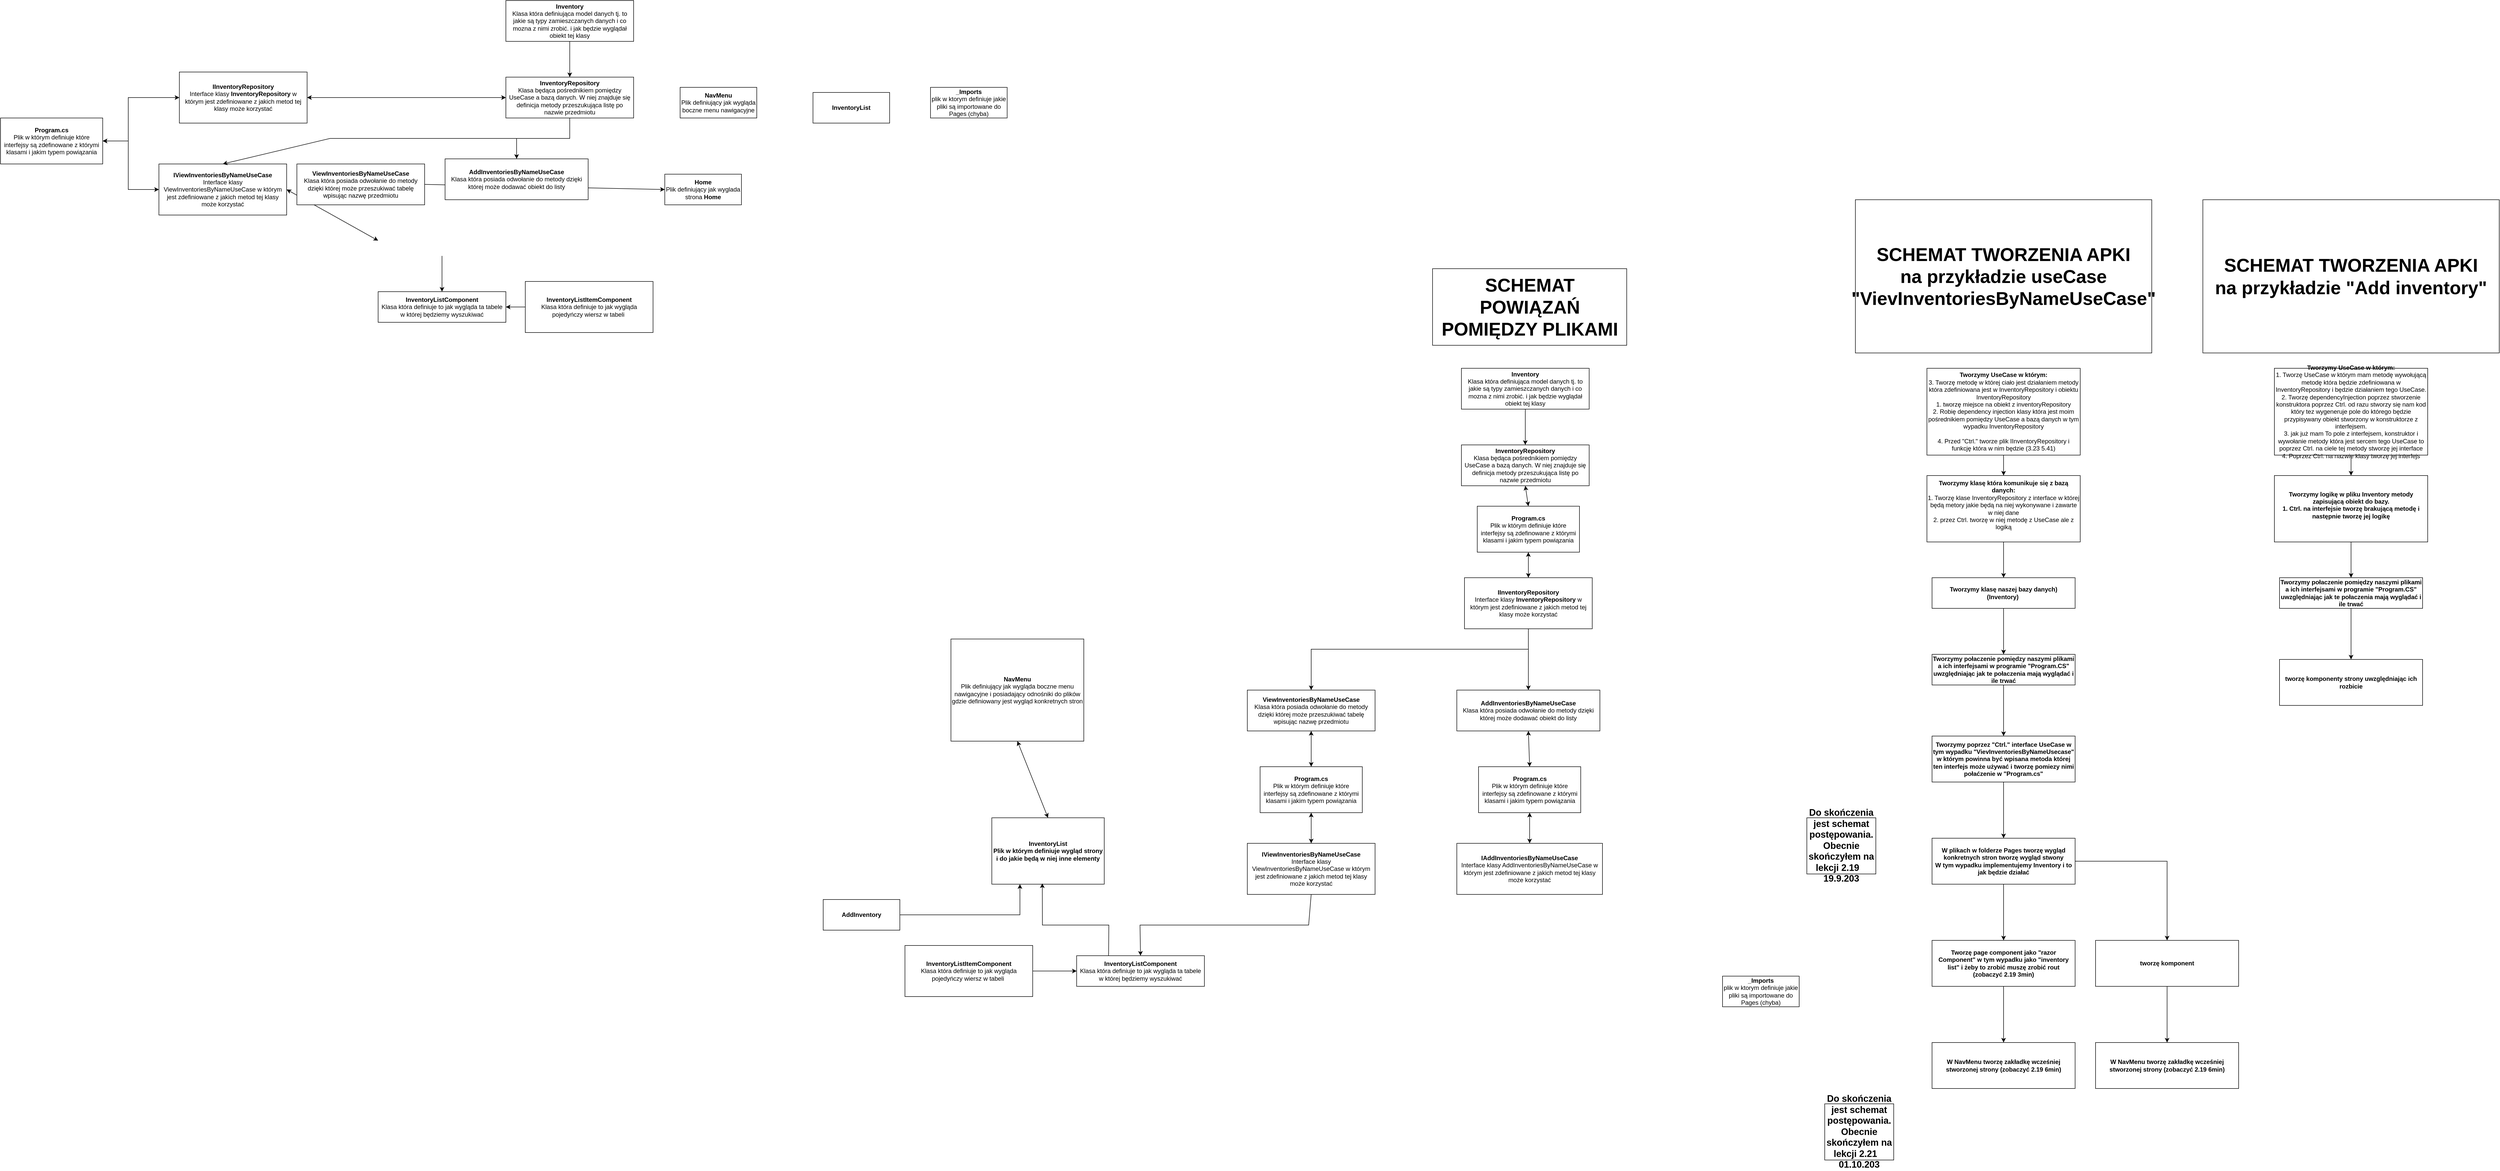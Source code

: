 <mxfile version="28.2.5">
  <diagram name="Strona-1" id="gSSp3xcqlCWjID_9G8FG">
    <mxGraphModel dx="2215" dy="1845" grid="1" gridSize="10" guides="1" tooltips="1" connect="1" arrows="1" fold="1" page="1" pageScale="1" pageWidth="827" pageHeight="1169" math="0" shadow="0">
      <root>
        <mxCell id="0" />
        <mxCell id="1" parent="0" />
        <mxCell id="nXhNhY6oTKTXZ59-4rt_-2" value="&lt;b&gt;IViewInventoriesByNameUseCase&lt;/b&gt;&lt;br&gt;Interface klasy ViewInventoriesByNameUseCase w którym jest zdefiniowane z jakich metod tej klasy może korzystać" style="rounded=0;whiteSpace=wrap;html=1;" parent="1" vertex="1">
          <mxGeometry x="-390" y="290" width="250" height="100" as="geometry" />
        </mxCell>
        <mxCell id="nXhNhY6oTKTXZ59-4rt_-3" value="" style="endArrow=classic;startArrow=classic;html=1;rounded=0;exitX=1;exitY=0.5;exitDx=0;exitDy=0;entryX=0;entryY=0.5;entryDx=0;entryDy=0;" parent="1" source="nXhNhY6oTKTXZ59-4rt_-2" edge="1">
          <mxGeometry width="50" height="50" relative="1" as="geometry">
            <mxPoint x="140" y="470" as="sourcePoint" />
            <mxPoint x="39" y="440" as="targetPoint" />
          </mxGeometry>
        </mxCell>
        <mxCell id="nXhNhY6oTKTXZ59-4rt_-4" value="&lt;b&gt;InventoryRepository&lt;/b&gt;&lt;br&gt;Klasa będąca pośrednikiem pomiędzy UseCase a bazą danych. W niej znajduje się definicja metody przeszukująca listę po nazwie przedmiotu" style="rounded=0;whiteSpace=wrap;html=1;" parent="1" vertex="1">
          <mxGeometry x="289" y="120" width="250" height="80" as="geometry" />
        </mxCell>
        <mxCell id="nXhNhY6oTKTXZ59-4rt_-5" value="" style="endArrow=classic;html=1;rounded=0;entryX=0.5;entryY=0;entryDx=0;entryDy=0;exitX=0.5;exitY=1;exitDx=0;exitDy=0;" parent="1" source="nXhNhY6oTKTXZ59-4rt_-4" target="nXhNhY6oTKTXZ59-4rt_-2" edge="1">
          <mxGeometry width="50" height="50" relative="1" as="geometry">
            <mxPoint x="390" y="320" as="sourcePoint" />
            <mxPoint x="414" y="260" as="targetPoint" />
            <Array as="points">
              <mxPoint x="414" y="240" />
              <mxPoint x="-55" y="240" />
            </Array>
          </mxGeometry>
        </mxCell>
        <mxCell id="nXhNhY6oTKTXZ59-4rt_-6" value="&lt;b&gt;Inventory&lt;/b&gt;&lt;br&gt;Klasa która definiująca model danych tj. to jakie są typy zamieszczanych danych i co mozna z nimi zrobić. i jak będzie wyglądał obiekt tej klasy" style="rounded=0;whiteSpace=wrap;html=1;" parent="1" vertex="1">
          <mxGeometry x="289" y="-30" width="250" height="80" as="geometry" />
        </mxCell>
        <mxCell id="nXhNhY6oTKTXZ59-4rt_-7" value="" style="endArrow=classic;html=1;rounded=0;entryX=0.5;entryY=0;entryDx=0;entryDy=0;exitX=0.5;exitY=1;exitDx=0;exitDy=0;" parent="1" source="nXhNhY6oTKTXZ59-4rt_-6" target="nXhNhY6oTKTXZ59-4rt_-4" edge="1">
          <mxGeometry width="50" height="50" relative="1" as="geometry">
            <mxPoint x="111" y="250" as="sourcePoint" />
            <mxPoint x="135" y="190" as="targetPoint" />
          </mxGeometry>
        </mxCell>
        <mxCell id="nXhNhY6oTKTXZ59-4rt_-10" value="&lt;b&gt;IInventoryRepository&lt;/b&gt;&lt;br&gt;Interface klasy&amp;nbsp;&lt;b&gt;InventoryRepository&lt;/b&gt;&amp;nbsp;w którym jest zdefiniowane z jakich metod tej klasy może korzystać" style="rounded=0;whiteSpace=wrap;html=1;" parent="1" vertex="1">
          <mxGeometry x="-350" y="110" width="250" height="100" as="geometry" />
        </mxCell>
        <mxCell id="nXhNhY6oTKTXZ59-4rt_-11" value="" style="endArrow=classic;startArrow=classic;html=1;rounded=0;exitX=1;exitY=0.5;exitDx=0;exitDy=0;entryX=0;entryY=0.5;entryDx=0;entryDy=0;" parent="1" source="nXhNhY6oTKTXZ59-4rt_-10" target="nXhNhY6oTKTXZ59-4rt_-4" edge="1">
          <mxGeometry width="50" height="50" relative="1" as="geometry">
            <mxPoint x="390" y="170" as="sourcePoint" />
            <mxPoint x="289" y="140" as="targetPoint" />
          </mxGeometry>
        </mxCell>
        <mxCell id="nXhNhY6oTKTXZ59-4rt_-15" value="" style="endArrow=classic;html=1;rounded=0;exitX=0.5;exitY=1;exitDx=0;exitDy=0;entryX=0.5;entryY=0;entryDx=0;entryDy=0;" parent="1" edge="1">
          <mxGeometry width="50" height="50" relative="1" as="geometry">
            <mxPoint x="164" y="470" as="sourcePoint" />
            <mxPoint x="164" y="540" as="targetPoint" />
          </mxGeometry>
        </mxCell>
        <mxCell id="nXhNhY6oTKTXZ59-4rt_-18" value="" style="endArrow=classic;html=1;rounded=0;exitX=0;exitY=0.5;exitDx=0;exitDy=0;entryX=1;entryY=0.5;entryDx=0;entryDy=0;" parent="1" edge="1">
          <mxGeometry width="50" height="50" relative="1" as="geometry">
            <mxPoint x="327" y="570" as="sourcePoint" />
            <mxPoint x="289" y="570" as="targetPoint" />
          </mxGeometry>
        </mxCell>
        <mxCell id="nXhNhY6oTKTXZ59-4rt_-19" value="&lt;b&gt;NavMenu&lt;/b&gt;&lt;div&gt;Plik definiujący jak wygląda boczne menu nawigacyjne&lt;/div&gt;" style="rounded=0;whiteSpace=wrap;html=1;" parent="1" vertex="1">
          <mxGeometry x="630" y="140" width="150" height="60" as="geometry" />
        </mxCell>
        <mxCell id="nXhNhY6oTKTXZ59-4rt_-20" value="&lt;b&gt;Home&lt;/b&gt;&lt;br&gt;Plik definiujący jak wyglada strona &lt;b&gt;Home&lt;/b&gt;" style="rounded=0;whiteSpace=wrap;html=1;" parent="1" vertex="1">
          <mxGeometry x="600" y="310" width="150" height="60" as="geometry" />
        </mxCell>
        <mxCell id="nXhNhY6oTKTXZ59-4rt_-21" value="" style="endArrow=classic;html=1;rounded=0;exitX=1;exitY=0.5;exitDx=0;exitDy=0;entryX=0;entryY=0.5;entryDx=0;entryDy=0;" parent="1" source="nXhNhY6oTKTXZ59-4rt_-41" target="nXhNhY6oTKTXZ59-4rt_-20" edge="1">
          <mxGeometry width="50" height="50" relative="1" as="geometry">
            <mxPoint x="539" y="290" as="sourcePoint" />
            <mxPoint x="620" y="190" as="targetPoint" />
          </mxGeometry>
        </mxCell>
        <mxCell id="nXhNhY6oTKTXZ59-4rt_-22" value="&lt;b&gt;InventoryList&lt;/b&gt;" style="rounded=0;whiteSpace=wrap;html=1;" parent="1" vertex="1">
          <mxGeometry x="890" y="150" width="150" height="60" as="geometry" />
        </mxCell>
        <mxCell id="nXhNhY6oTKTXZ59-4rt_-23" value="&lt;b&gt;_Imports&lt;/b&gt;&lt;br&gt;plik w ktorym definiuje jakie pliki są importowane do Pages (chyba)" style="rounded=0;whiteSpace=wrap;html=1;" parent="1" vertex="1">
          <mxGeometry x="1120" y="140" width="150" height="60" as="geometry" />
        </mxCell>
        <mxCell id="nXhNhY6oTKTXZ59-4rt_-24" value="&lt;b&gt;Program.cs&lt;/b&gt;&lt;div&gt;Plik w którym definiuje które interfejsy są zdefinowane z którymi klasami i jakim typem powiązania&lt;/div&gt;" style="rounded=0;whiteSpace=wrap;html=1;" parent="1" vertex="1">
          <mxGeometry x="-700" y="200" width="200" height="90" as="geometry" />
        </mxCell>
        <mxCell id="nXhNhY6oTKTXZ59-4rt_-28" value="" style="endArrow=classic;startArrow=classic;html=1;rounded=0;entryX=0;entryY=0.5;entryDx=0;entryDy=0;exitX=1;exitY=0.5;exitDx=0;exitDy=0;" parent="1" source="nXhNhY6oTKTXZ59-4rt_-24" target="nXhNhY6oTKTXZ59-4rt_-2" edge="1">
          <mxGeometry width="50" height="50" relative="1" as="geometry">
            <mxPoint x="-500" y="250" as="sourcePoint" />
            <mxPoint x="60" y="310" as="targetPoint" />
            <Array as="points">
              <mxPoint x="-450" y="245" />
              <mxPoint x="-450" y="340" />
            </Array>
          </mxGeometry>
        </mxCell>
        <mxCell id="nXhNhY6oTKTXZ59-4rt_-29" value="" style="endArrow=classic;startArrow=classic;html=1;rounded=0;exitX=1;exitY=0.5;exitDx=0;exitDy=0;entryX=0;entryY=0.5;entryDx=0;entryDy=0;" parent="1" source="nXhNhY6oTKTXZ59-4rt_-24" target="nXhNhY6oTKTXZ59-4rt_-10" edge="1">
          <mxGeometry width="50" height="50" relative="1" as="geometry">
            <mxPoint x="50" y="360" as="sourcePoint" />
            <mxPoint x="100" y="310" as="targetPoint" />
            <Array as="points">
              <mxPoint x="-450" y="245" />
              <mxPoint x="-450" y="160" />
            </Array>
          </mxGeometry>
        </mxCell>
        <mxCell id="nXhNhY6oTKTXZ59-4rt_-31" value="&lt;b&gt;AddInventoriesByNameUseCase&lt;/b&gt;&lt;br&gt;Klasa która posiada odwołanie do metody dzięki której może dodawać obiekt do listy" style="rounded=0;whiteSpace=wrap;html=1;" parent="1" vertex="1">
          <mxGeometry x="170" y="280" width="280" height="80" as="geometry" />
        </mxCell>
        <mxCell id="nXhNhY6oTKTXZ59-4rt_-32" value="" style="endArrow=classic;html=1;rounded=0;exitX=0.5;exitY=1;exitDx=0;exitDy=0;entryX=0.5;entryY=0;entryDx=0;entryDy=0;" parent="1" source="nXhNhY6oTKTXZ59-4rt_-4" target="nXhNhY6oTKTXZ59-4rt_-31" edge="1">
          <mxGeometry width="50" height="50" relative="1" as="geometry">
            <mxPoint x="330" y="220" as="sourcePoint" />
            <mxPoint x="380" y="170" as="targetPoint" />
            <Array as="points">
              <mxPoint x="414" y="240" />
              <mxPoint x="310" y="240" />
            </Array>
          </mxGeometry>
        </mxCell>
        <mxCell id="nXhNhY6oTKTXZ59-4rt_-39" value="&lt;b&gt;InventoryListItemComponent&lt;/b&gt;&lt;br&gt;Klasa która definiuje to jak wygląda pojedyńczy wiersz w tabeli&amp;nbsp;" style="rounded=0;whiteSpace=wrap;html=1;" parent="1" vertex="1">
          <mxGeometry x="327" y="520" width="250" height="100" as="geometry" />
        </mxCell>
        <mxCell id="nXhNhY6oTKTXZ59-4rt_-40" value="&lt;b&gt;InventoryListComponent&lt;/b&gt;&lt;br&gt;Klasa która definiuje to jak wygląda ta tabele w której będziemy wyszukiwać" style="rounded=0;whiteSpace=wrap;html=1;" parent="1" vertex="1">
          <mxGeometry x="39" y="540" width="250" height="60" as="geometry" />
        </mxCell>
        <mxCell id="nXhNhY6oTKTXZ59-4rt_-41" value="&lt;b&gt;ViewInventoriesByNameUseCase&lt;/b&gt;&lt;br&gt;Klasa która posiada odwołanie do metody dzięki której może przeszukiwać tabelę wpisując nazwę przedmiotu" style="rounded=0;whiteSpace=wrap;html=1;" parent="1" vertex="1">
          <mxGeometry x="-120" y="290" width="250" height="80" as="geometry" />
        </mxCell>
        <mxCell id="KRu3oul-iDjXxvltj7dO-1" value="&lt;b&gt;IViewInventoriesByNameUseCase&lt;/b&gt;&lt;br&gt;Interface klasy ViewInventoriesByNameUseCase w którym jest zdefiniowane z jakich metod tej klasy może korzystać" style="rounded=0;whiteSpace=wrap;html=1;" parent="1" vertex="1">
          <mxGeometry x="1740" y="1620" width="250" height="100" as="geometry" />
        </mxCell>
        <mxCell id="KRu3oul-iDjXxvltj7dO-3" value="&lt;b&gt;InventoryRepository&lt;/b&gt;&lt;br&gt;Klasa będąca pośrednikiem pomiędzy UseCase a bazą danych. W niej znajduje się definicja metody przeszukująca listę po nazwie przedmiotu" style="rounded=0;whiteSpace=wrap;html=1;" parent="1" vertex="1">
          <mxGeometry x="2159" y="840" width="250" height="80" as="geometry" />
        </mxCell>
        <mxCell id="KRu3oul-iDjXxvltj7dO-5" value="&lt;b&gt;Inventory&lt;/b&gt;&lt;br&gt;Klasa która definiująca model danych tj. to jakie są typy zamieszczanych danych i co mozna z nimi zrobić. i jak będzie wyglądał obiekt tej klasy" style="rounded=0;whiteSpace=wrap;html=1;" parent="1" vertex="1">
          <mxGeometry x="2159" y="690" width="250" height="80" as="geometry" />
        </mxCell>
        <mxCell id="KRu3oul-iDjXxvltj7dO-6" value="" style="endArrow=classic;html=1;rounded=0;entryX=0.5;entryY=0;entryDx=0;entryDy=0;exitX=0.5;exitY=1;exitDx=0;exitDy=0;" parent="1" source="KRu3oul-iDjXxvltj7dO-5" target="KRu3oul-iDjXxvltj7dO-3" edge="1">
          <mxGeometry width="50" height="50" relative="1" as="geometry">
            <mxPoint x="1981" y="970" as="sourcePoint" />
            <mxPoint x="2005" y="910" as="targetPoint" />
          </mxGeometry>
        </mxCell>
        <mxCell id="KRu3oul-iDjXxvltj7dO-7" value="&lt;b&gt;IInventoryRepository&lt;/b&gt;&lt;br&gt;Interface klasy&amp;nbsp;&lt;b&gt;InventoryRepository&lt;/b&gt;&amp;nbsp;w którym jest zdefiniowane z jakich metod tej klasy może korzystać" style="rounded=0;whiteSpace=wrap;html=1;" parent="1" vertex="1">
          <mxGeometry x="2165" y="1100" width="250" height="100" as="geometry" />
        </mxCell>
        <mxCell id="KRu3oul-iDjXxvltj7dO-9" value="" style="endArrow=classic;html=1;rounded=0;entryX=0.5;entryY=0;entryDx=0;entryDy=0;exitX=0.5;exitY=1;exitDx=0;exitDy=0;" parent="1" source="KRu3oul-iDjXxvltj7dO-1" target="KRu3oul-iDjXxvltj7dO-22" edge="1">
          <mxGeometry width="50" height="50" relative="1" as="geometry">
            <mxPoint x="1531" y="1770" as="sourcePoint" />
            <mxPoint x="1141" y="1850" as="targetPoint" />
            <Array as="points">
              <mxPoint x="1860" y="1780" />
              <mxPoint x="1530" y="1780" />
            </Array>
          </mxGeometry>
        </mxCell>
        <mxCell id="KRu3oul-iDjXxvltj7dO-10" value="" style="endArrow=classic;html=1;rounded=0;exitX=1;exitY=0.5;exitDx=0;exitDy=0;entryX=0;entryY=0.5;entryDx=0;entryDy=0;" parent="1" source="KRu3oul-iDjXxvltj7dO-21" target="KRu3oul-iDjXxvltj7dO-22" edge="1">
          <mxGeometry width="50" height="50" relative="1" as="geometry">
            <mxPoint x="1024" y="2020" as="sourcePoint" />
            <mxPoint x="986" y="2020" as="targetPoint" />
          </mxGeometry>
        </mxCell>
        <mxCell id="KRu3oul-iDjXxvltj7dO-11" value="&lt;b&gt;NavMenu&lt;/b&gt;&lt;div&gt;Plik definiujący jak wygląda boczne menu nawigacyjne i posiadający odnośniki do plików gdzie definiowany jest wygląd konkretnych stron&lt;/div&gt;" style="rounded=0;whiteSpace=wrap;html=1;" parent="1" vertex="1">
          <mxGeometry x="1160" y="1220" width="260" height="200" as="geometry" />
        </mxCell>
        <mxCell id="KRu3oul-iDjXxvltj7dO-14" value="&lt;b&gt;InventoryList&lt;/b&gt;&lt;div&gt;&lt;b&gt;Plik w którym definiuje wygląd strony i do jakie będą w niej inne elementy&lt;/b&gt;&lt;/div&gt;" style="rounded=0;whiteSpace=wrap;html=1;" parent="1" vertex="1">
          <mxGeometry x="1240" y="1570" width="220" height="130" as="geometry" />
        </mxCell>
        <mxCell id="KRu3oul-iDjXxvltj7dO-15" value="&lt;b&gt;_Imports&lt;/b&gt;&lt;br&gt;plik w ktorym definiuje jakie pliki są importowane do Pages (chyba)" style="rounded=0;whiteSpace=wrap;html=1;" parent="1" vertex="1">
          <mxGeometry x="2670" y="1880" width="150" height="60" as="geometry" />
        </mxCell>
        <mxCell id="KRu3oul-iDjXxvltj7dO-16" value="&lt;b&gt;Program.cs&lt;/b&gt;&lt;div&gt;Plik w którym definiuje które interfejsy są zdefinowane z którymi klasami i jakim typem powiązania&lt;/div&gt;" style="rounded=0;whiteSpace=wrap;html=1;" parent="1" vertex="1">
          <mxGeometry x="2190" y="960" width="200" height="90" as="geometry" />
        </mxCell>
        <mxCell id="KRu3oul-iDjXxvltj7dO-19" value="&lt;b&gt;AddInventoriesByNameUseCase&lt;/b&gt;&lt;br&gt;Klasa która posiada odwołanie do metody dzięki której może dodawać obiekt do listy" style="rounded=0;whiteSpace=wrap;html=1;" parent="1" vertex="1">
          <mxGeometry x="2150" y="1320" width="280" height="80" as="geometry" />
        </mxCell>
        <mxCell id="KRu3oul-iDjXxvltj7dO-21" value="&lt;b&gt;InventoryListItemComponent&lt;/b&gt;&lt;br&gt;Klasa która definiuje to jak wygląda pojedyńczy wiersz w tabeli&amp;nbsp;" style="rounded=0;whiteSpace=wrap;html=1;" parent="1" vertex="1">
          <mxGeometry x="1070" y="1820" width="250" height="100" as="geometry" />
        </mxCell>
        <mxCell id="KRu3oul-iDjXxvltj7dO-22" value="&lt;b&gt;InventoryListComponent&lt;/b&gt;&lt;br&gt;Klasa która definiuje to jak wygląda ta tabele w której będziemy wyszukiwać" style="rounded=0;whiteSpace=wrap;html=1;" parent="1" vertex="1">
          <mxGeometry x="1406" y="1840" width="250" height="60" as="geometry" />
        </mxCell>
        <mxCell id="KRu3oul-iDjXxvltj7dO-23" value="&lt;b&gt;ViewInventoriesByNameUseCase&lt;/b&gt;&lt;br&gt;Klasa która posiada odwołanie do metody dzięki której może przeszukiwać tabelę wpisując nazwę przedmiotu" style="rounded=0;whiteSpace=wrap;html=1;" parent="1" vertex="1">
          <mxGeometry x="1740" y="1320" width="250" height="80" as="geometry" />
        </mxCell>
        <mxCell id="KRu3oul-iDjXxvltj7dO-24" value="&lt;b&gt;Program.cs&lt;/b&gt;&lt;div&gt;Plik w którym definiuje które interfejsy są zdefinowane z którymi klasami i jakim typem powiązania&lt;/div&gt;" style="rounded=0;whiteSpace=wrap;html=1;" parent="1" vertex="1">
          <mxGeometry x="1765" y="1470" width="200" height="90" as="geometry" />
        </mxCell>
        <mxCell id="KRu3oul-iDjXxvltj7dO-25" value="&lt;b&gt;Program.cs&lt;/b&gt;&lt;div&gt;Plik w którym definiuje które interfejsy są zdefinowane z którymi klasami i jakim typem powiązania&lt;/div&gt;" style="rounded=0;whiteSpace=wrap;html=1;" parent="1" vertex="1">
          <mxGeometry x="2192.5" y="1470" width="200" height="90" as="geometry" />
        </mxCell>
        <mxCell id="KRu3oul-iDjXxvltj7dO-26" value="&lt;b&gt;IAddInventoriesByNameUseCase&lt;/b&gt;&lt;br&gt;Interface klasy AddInventoriesByNameUseCase w którym jest zdefiniowane z jakich metod tej klasy może korzystać" style="rounded=0;whiteSpace=wrap;html=1;" parent="1" vertex="1">
          <mxGeometry x="2150" y="1620" width="285" height="100" as="geometry" />
        </mxCell>
        <mxCell id="KRu3oul-iDjXxvltj7dO-27" value="" style="endArrow=classic;startArrow=classic;html=1;rounded=0;entryX=0.5;entryY=1;entryDx=0;entryDy=0;exitX=0.5;exitY=0;exitDx=0;exitDy=0;" parent="1" source="KRu3oul-iDjXxvltj7dO-16" target="KRu3oul-iDjXxvltj7dO-3" edge="1">
          <mxGeometry width="50" height="50" relative="1" as="geometry">
            <mxPoint x="2180" y="1040" as="sourcePoint" />
            <mxPoint x="2230" y="990" as="targetPoint" />
          </mxGeometry>
        </mxCell>
        <mxCell id="KRu3oul-iDjXxvltj7dO-28" value="" style="endArrow=classic;startArrow=classic;html=1;rounded=0;entryX=0.5;entryY=1;entryDx=0;entryDy=0;exitX=0.5;exitY=0;exitDx=0;exitDy=0;" parent="1" source="KRu3oul-iDjXxvltj7dO-7" target="KRu3oul-iDjXxvltj7dO-16" edge="1">
          <mxGeometry width="50" height="50" relative="1" as="geometry">
            <mxPoint x="2266" y="1010" as="sourcePoint" />
            <mxPoint x="2260" y="970" as="targetPoint" />
          </mxGeometry>
        </mxCell>
        <mxCell id="KRu3oul-iDjXxvltj7dO-33" value="" style="endArrow=classic;html=1;rounded=0;exitX=0.5;exitY=1;exitDx=0;exitDy=0;entryX=0.5;entryY=0;entryDx=0;entryDy=0;" parent="1" source="KRu3oul-iDjXxvltj7dO-7" target="KRu3oul-iDjXxvltj7dO-19" edge="1">
          <mxGeometry width="50" height="50" relative="1" as="geometry">
            <mxPoint x="2200" y="1440" as="sourcePoint" />
            <mxPoint x="2250" y="1390" as="targetPoint" />
          </mxGeometry>
        </mxCell>
        <mxCell id="KRu3oul-iDjXxvltj7dO-34" value="" style="endArrow=classic;html=1;rounded=0;exitX=0.5;exitY=1;exitDx=0;exitDy=0;entryX=0.5;entryY=0;entryDx=0;entryDy=0;" parent="1" source="KRu3oul-iDjXxvltj7dO-7" target="KRu3oul-iDjXxvltj7dO-23" edge="1">
          <mxGeometry width="50" height="50" relative="1" as="geometry">
            <mxPoint x="2068" y="1169" as="sourcePoint" />
            <mxPoint x="2068" y="1289" as="targetPoint" />
            <Array as="points">
              <mxPoint x="2290" y="1240" />
              <mxPoint x="1865" y="1240" />
            </Array>
          </mxGeometry>
        </mxCell>
        <mxCell id="KRu3oul-iDjXxvltj7dO-35" value="" style="endArrow=classic;startArrow=classic;html=1;rounded=0;exitX=0.5;exitY=1;exitDx=0;exitDy=0;entryX=0.5;entryY=0;entryDx=0;entryDy=0;" parent="1" source="KRu3oul-iDjXxvltj7dO-23" target="KRu3oul-iDjXxvltj7dO-24" edge="1">
          <mxGeometry width="50" height="50" relative="1" as="geometry">
            <mxPoint x="2200" y="1440" as="sourcePoint" />
            <mxPoint x="2250" y="1390" as="targetPoint" />
          </mxGeometry>
        </mxCell>
        <mxCell id="KRu3oul-iDjXxvltj7dO-36" value="" style="endArrow=classic;startArrow=classic;html=1;rounded=0;exitX=0.5;exitY=1;exitDx=0;exitDy=0;entryX=0.5;entryY=0;entryDx=0;entryDy=0;" parent="1" source="KRu3oul-iDjXxvltj7dO-24" target="KRu3oul-iDjXxvltj7dO-1" edge="1">
          <mxGeometry width="50" height="50" relative="1" as="geometry">
            <mxPoint x="2070" y="1440" as="sourcePoint" />
            <mxPoint x="2070" y="1510" as="targetPoint" />
          </mxGeometry>
        </mxCell>
        <mxCell id="KRu3oul-iDjXxvltj7dO-37" value="" style="endArrow=classic;startArrow=classic;html=1;rounded=0;exitX=0.5;exitY=1;exitDx=0;exitDy=0;entryX=0.5;entryY=0;entryDx=0;entryDy=0;" parent="1" source="KRu3oul-iDjXxvltj7dO-19" target="KRu3oul-iDjXxvltj7dO-25" edge="1">
          <mxGeometry width="50" height="50" relative="1" as="geometry">
            <mxPoint x="2010" y="1480" as="sourcePoint" />
            <mxPoint x="2010" y="1540" as="targetPoint" />
          </mxGeometry>
        </mxCell>
        <mxCell id="KRu3oul-iDjXxvltj7dO-38" value="" style="endArrow=classic;startArrow=classic;html=1;rounded=0;exitX=0.5;exitY=0;exitDx=0;exitDy=0;entryX=0.5;entryY=1;entryDx=0;entryDy=0;" parent="1" source="KRu3oul-iDjXxvltj7dO-26" target="KRu3oul-iDjXxvltj7dO-25" edge="1">
          <mxGeometry width="50" height="50" relative="1" as="geometry">
            <mxPoint x="2280" y="1490" as="sourcePoint" />
            <mxPoint x="2283" y="1560" as="targetPoint" />
          </mxGeometry>
        </mxCell>
        <mxCell id="KRu3oul-iDjXxvltj7dO-40" value="&lt;b&gt;&lt;font style=&quot;font-size: 36px;&quot;&gt;SCHEMAT POWIĄZAŃ POMIĘDZY PLIKAMI&lt;/font&gt;&lt;/b&gt;" style="rounded=0;whiteSpace=wrap;html=1;" parent="1" vertex="1">
          <mxGeometry x="2102.5" y="495" width="380" height="150" as="geometry" />
        </mxCell>
        <mxCell id="KRu3oul-iDjXxvltj7dO-41" value="&lt;b&gt;&lt;font style=&quot;font-size: 36px;&quot;&gt;SCHEMAT TWORZENIA APKI&lt;/font&gt;&lt;/b&gt;&lt;div&gt;&lt;b&gt;&lt;font style=&quot;font-size: 36px;&quot;&gt;na przykładzie useCase &quot;VievInventoriesByNameUseCase&quot;&lt;/font&gt;&lt;/b&gt;&lt;/div&gt;" style="rounded=0;whiteSpace=wrap;html=1;" parent="1" vertex="1">
          <mxGeometry x="2930" y="360" width="580" height="300" as="geometry" />
        </mxCell>
        <mxCell id="KRu3oul-iDjXxvltj7dO-42" value="&lt;b&gt;Tworzymy UseCase w którym:&lt;/b&gt;&lt;br&gt;3. Tworzę metodę w której ciało jest działaniem metody która zdefiniowana jest w InventoryRepository i obiektu InventoryRepository&lt;br&gt;&lt;div&gt;1. tworzę miejsce na obiekt z inventoryRepository&lt;div&gt;2. Robię dependency injection klasy która jest moim pośrednikiem pomiędzy UseCase a bazą danych w tym wypadku InventoryRepository&lt;/div&gt;&lt;div&gt;&lt;br&gt;&lt;/div&gt;&lt;div&gt;4. Przed &quot;Ctrl.&quot; tworze plik IInventoryRepository i funkcję która w nim będzie (3.23 5.41)&lt;/div&gt;&lt;/div&gt;" style="rounded=0;whiteSpace=wrap;html=1;" parent="1" vertex="1">
          <mxGeometry x="3070" y="690" width="300" height="170" as="geometry" />
        </mxCell>
        <mxCell id="KRu3oul-iDjXxvltj7dO-43" value="" style="endArrow=classic;html=1;rounded=0;exitX=0.5;exitY=1;exitDx=0;exitDy=0;entryX=0.5;entryY=0;entryDx=0;entryDy=0;" parent="1" source="KRu3oul-iDjXxvltj7dO-42" target="KRu3oul-iDjXxvltj7dO-44" edge="1">
          <mxGeometry width="50" height="50" relative="1" as="geometry">
            <mxPoint x="2910" y="990" as="sourcePoint" />
            <mxPoint x="3220" y="900" as="targetPoint" />
          </mxGeometry>
        </mxCell>
        <mxCell id="KRu3oul-iDjXxvltj7dO-44" value="&lt;b&gt;Tworzymy klasę która komunikuje się z bazą danych:&lt;/b&gt;&lt;br&gt;1. Tworzę klase InventoryRepository z interface w której będą metory jakie będą na niej wykonywane i zawarte w niej dane&lt;div&gt;2. przez Ctrl. tworzę w niej metodę z UseCase ale z logiką&lt;/div&gt;&lt;div&gt;&lt;br&gt;&lt;/div&gt;" style="rounded=0;whiteSpace=wrap;html=1;" parent="1" vertex="1">
          <mxGeometry x="3070" y="900" width="300" height="130" as="geometry" />
        </mxCell>
        <mxCell id="KRu3oul-iDjXxvltj7dO-46" value="" style="endArrow=classic;html=1;rounded=0;exitX=0.5;exitY=1;exitDx=0;exitDy=0;entryX=0.5;entryY=0;entryDx=0;entryDy=0;" parent="1" source="KRu3oul-iDjXxvltj7dO-44" target="KRu3oul-iDjXxvltj7dO-47" edge="1">
          <mxGeometry width="50" height="50" relative="1" as="geometry">
            <mxPoint x="2910" y="990" as="sourcePoint" />
            <mxPoint x="3220" y="1100" as="targetPoint" />
          </mxGeometry>
        </mxCell>
        <mxCell id="KRu3oul-iDjXxvltj7dO-47" value="&lt;b&gt;Tworzymy klasę naszej bazy danych) (Inventory)&amp;nbsp;&lt;/b&gt;" style="rounded=0;whiteSpace=wrap;html=1;" parent="1" vertex="1">
          <mxGeometry x="3080" y="1100" width="280" height="60" as="geometry" />
        </mxCell>
        <mxCell id="KRu3oul-iDjXxvltj7dO-48" value="" style="endArrow=classic;html=1;rounded=0;exitX=0.5;exitY=1;exitDx=0;exitDy=0;entryX=0.5;entryY=0;entryDx=0;entryDy=0;" parent="1" source="KRu3oul-iDjXxvltj7dO-47" target="KRu3oul-iDjXxvltj7dO-49" edge="1">
          <mxGeometry width="50" height="50" relative="1" as="geometry">
            <mxPoint x="3220" y="1180" as="sourcePoint" />
            <mxPoint x="3220" y="1250" as="targetPoint" />
          </mxGeometry>
        </mxCell>
        <mxCell id="KRu3oul-iDjXxvltj7dO-49" value="&lt;b&gt;Tworzymy połaczenie pomiędzy naszymi plikami a ich interfejsami w programie &quot;Program.CS&quot; uwzględniając jak te połaczenia mają wyglądać i ile trwać&lt;/b&gt;" style="rounded=0;whiteSpace=wrap;html=1;" parent="1" vertex="1">
          <mxGeometry x="3080" y="1250" width="280" height="60" as="geometry" />
        </mxCell>
        <mxCell id="KRu3oul-iDjXxvltj7dO-50" value="" style="endArrow=classic;html=1;rounded=0;exitX=0.5;exitY=1;exitDx=0;exitDy=0;entryX=0.5;entryY=0;entryDx=0;entryDy=0;" parent="1" source="KRu3oul-iDjXxvltj7dO-49" target="KRu3oul-iDjXxvltj7dO-51" edge="1">
          <mxGeometry width="50" height="50" relative="1" as="geometry">
            <mxPoint x="3220" y="1320" as="sourcePoint" />
            <mxPoint x="3220" y="1410" as="targetPoint" />
          </mxGeometry>
        </mxCell>
        <mxCell id="KRu3oul-iDjXxvltj7dO-51" value="&lt;b&gt;Tworzymy poprzez &quot;Ctrl.&quot; interface UseCase w tym wypadku &quot;VievInventoriesByNameUsecase&quot; w którym powinna być wpisana metoda której ten interfejs może używać i tworzę pomiezy nimi połaćzenie w &quot;Program.cs&quot;&lt;/b&gt;" style="rounded=0;whiteSpace=wrap;html=1;" parent="1" vertex="1">
          <mxGeometry x="3080" y="1410" width="280" height="90" as="geometry" />
        </mxCell>
        <mxCell id="KRu3oul-iDjXxvltj7dO-53" value="" style="endArrow=classic;html=1;rounded=0;exitX=0.5;exitY=1;exitDx=0;exitDy=0;entryX=0.5;entryY=0;entryDx=0;entryDy=0;" parent="1" source="KRu3oul-iDjXxvltj7dO-51" target="KRu3oul-iDjXxvltj7dO-54" edge="1">
          <mxGeometry width="50" height="50" relative="1" as="geometry">
            <mxPoint x="3220" y="1510" as="sourcePoint" />
            <mxPoint x="3220" y="1610" as="targetPoint" />
          </mxGeometry>
        </mxCell>
        <mxCell id="KRu3oul-iDjXxvltj7dO-54" value="&lt;b&gt;W plikach w folderze Pages tworzę wygląd konkretnych stron tworzę wygląd stwony&lt;/b&gt;&lt;div&gt;&lt;b&gt;W tym wypadku implementujemy Inventory i to jak będzie działać&lt;/b&gt;&lt;/div&gt;" style="rounded=0;whiteSpace=wrap;html=1;" parent="1" vertex="1">
          <mxGeometry x="3080" y="1610" width="280" height="90" as="geometry" />
        </mxCell>
        <mxCell id="KRu3oul-iDjXxvltj7dO-55" value="&lt;b&gt;&lt;font style=&quot;font-size: 18px;&quot;&gt;Do skończenia jest schemat postępowania. Obecnie skończyłem na lekcji 2.19&amp;nbsp; &amp;nbsp; 19.9.203&lt;/font&gt;&lt;/b&gt;" style="rounded=0;whiteSpace=wrap;html=1;" parent="1" vertex="1">
          <mxGeometry x="2835" y="1570" width="135" height="110" as="geometry" />
        </mxCell>
        <mxCell id="UIPpP_PnElr5HlThM-xr-1" value="" style="endArrow=classic;html=1;rounded=0;entryX=0.5;entryY=0;entryDx=0;entryDy=0;exitX=0.5;exitY=1;exitDx=0;exitDy=0;" parent="1" source="KRu3oul-iDjXxvltj7dO-54" target="UIPpP_PnElr5HlThM-xr-2" edge="1">
          <mxGeometry width="50" height="50" relative="1" as="geometry">
            <mxPoint x="3210" y="1730" as="sourcePoint" />
            <mxPoint x="3220" y="1810" as="targetPoint" />
          </mxGeometry>
        </mxCell>
        <mxCell id="UIPpP_PnElr5HlThM-xr-2" value="&lt;b&gt;Tworzę page component jako &quot;razor Component&quot; w tym wypadku jako &quot;inventory list&quot; i żeby to zrobić muszę zrobić rout (zobaczyć 2.19 3min)&lt;/b&gt;" style="rounded=0;whiteSpace=wrap;html=1;" parent="1" vertex="1">
          <mxGeometry x="3080" y="1810" width="280" height="90" as="geometry" />
        </mxCell>
        <mxCell id="UIPpP_PnElr5HlThM-xr-3" value="" style="endArrow=classic;html=1;rounded=0;entryX=0.5;entryY=0;entryDx=0;entryDy=0;exitX=0.5;exitY=1;exitDx=0;exitDy=0;" parent="1" source="UIPpP_PnElr5HlThM-xr-2" target="UIPpP_PnElr5HlThM-xr-4" edge="1">
          <mxGeometry width="50" height="50" relative="1" as="geometry">
            <mxPoint x="3220" y="1920" as="sourcePoint" />
            <mxPoint x="3220" y="2010" as="targetPoint" />
          </mxGeometry>
        </mxCell>
        <mxCell id="UIPpP_PnElr5HlThM-xr-4" value="&lt;b&gt;W NavMenu tworzę zakładkę wcześniej stworzonej strony&amp;nbsp;&lt;/b&gt;&lt;b&gt;(zobaczyć 2.19 6min)&lt;/b&gt;" style="rounded=0;whiteSpace=wrap;html=1;" parent="1" vertex="1">
          <mxGeometry x="3080" y="2010" width="280" height="90" as="geometry" />
        </mxCell>
        <mxCell id="UIPpP_PnElr5HlThM-xr-5" value="&lt;b&gt;&lt;font style=&quot;font-size: 18px;&quot;&gt;Do skończenia jest schemat postępowania. Obecnie skończyłem na lekcji 2.21&amp;nbsp; &amp;nbsp; 01.10.203&lt;/font&gt;&lt;/b&gt;" style="rounded=0;whiteSpace=wrap;html=1;" parent="1" vertex="1">
          <mxGeometry x="2870" y="2130" width="135" height="110" as="geometry" />
        </mxCell>
        <mxCell id="UIPpP_PnElr5HlThM-xr-6" value="&lt;b&gt;&lt;font style=&quot;font-size: 36px;&quot;&gt;SCHEMAT TWORZENIA APKI&lt;/font&gt;&lt;/b&gt;&lt;div&gt;&lt;b&gt;&lt;font style=&quot;font-size: 36px;&quot;&gt;na przykładzie &quot;Add inventory&quot;&lt;/font&gt;&lt;/b&gt;&lt;/div&gt;" style="rounded=0;whiteSpace=wrap;html=1;" parent="1" vertex="1">
          <mxGeometry x="3610" y="360" width="580" height="300" as="geometry" />
        </mxCell>
        <mxCell id="GKf4cdF1s6Tcl_1GyKkh-1" value="" style="endArrow=classic;html=1;rounded=0;exitX=1;exitY=0.5;exitDx=0;exitDy=0;entryX=0.5;entryY=0;entryDx=0;entryDy=0;" parent="1" source="KRu3oul-iDjXxvltj7dO-54" target="GKf4cdF1s6Tcl_1GyKkh-2" edge="1">
          <mxGeometry width="50" height="50" relative="1" as="geometry">
            <mxPoint x="3430" y="1670" as="sourcePoint" />
            <mxPoint x="3540" y="1810" as="targetPoint" />
            <Array as="points">
              <mxPoint x="3540" y="1655" />
            </Array>
          </mxGeometry>
        </mxCell>
        <mxCell id="GKf4cdF1s6Tcl_1GyKkh-2" value="&lt;b&gt;tworzę komponent&lt;/b&gt;" style="rounded=0;whiteSpace=wrap;html=1;" parent="1" vertex="1">
          <mxGeometry x="3400" y="1810" width="280" height="90" as="geometry" />
        </mxCell>
        <mxCell id="GKf4cdF1s6Tcl_1GyKkh-3" value="" style="endArrow=classic;html=1;rounded=0;entryX=0.5;entryY=0;entryDx=0;entryDy=0;exitX=0.5;exitY=1;exitDx=0;exitDy=0;" parent="1" source="GKf4cdF1s6Tcl_1GyKkh-2" target="GKf4cdF1s6Tcl_1GyKkh-4" edge="1">
          <mxGeometry width="50" height="50" relative="1" as="geometry">
            <mxPoint x="3540" y="1920" as="sourcePoint" />
            <mxPoint x="3540" y="2010" as="targetPoint" />
          </mxGeometry>
        </mxCell>
        <mxCell id="GKf4cdF1s6Tcl_1GyKkh-4" value="&lt;b&gt;W NavMenu tworzę zakładkę wcześniej stworzonej strony&amp;nbsp;&lt;/b&gt;&lt;b&gt;(zobaczyć 2.19 6min)&lt;/b&gt;" style="rounded=0;whiteSpace=wrap;html=1;" parent="1" vertex="1">
          <mxGeometry x="3400" y="2010" width="280" height="90" as="geometry" />
        </mxCell>
        <mxCell id="GKf4cdF1s6Tcl_1GyKkh-5" value="" style="endArrow=classic;html=1;rounded=0;entryX=0.449;entryY=0.988;entryDx=0;entryDy=0;entryPerimeter=0;exitX=0.25;exitY=0;exitDx=0;exitDy=0;" parent="1" source="KRu3oul-iDjXxvltj7dO-22" target="KRu3oul-iDjXxvltj7dO-14" edge="1">
          <mxGeometry width="50" height="50" relative="1" as="geometry">
            <mxPoint x="1930" y="1780" as="sourcePoint" />
            <mxPoint x="1980" y="1730" as="targetPoint" />
            <Array as="points">
              <mxPoint x="1469" y="1780" />
              <mxPoint x="1339" y="1780" />
            </Array>
          </mxGeometry>
        </mxCell>
        <mxCell id="GKf4cdF1s6Tcl_1GyKkh-6" value="&lt;b&gt;AddInventory&lt;/b&gt;" style="rounded=0;whiteSpace=wrap;html=1;" parent="1" vertex="1">
          <mxGeometry x="910" y="1730" width="150" height="60" as="geometry" />
        </mxCell>
        <mxCell id="GKf4cdF1s6Tcl_1GyKkh-7" value="" style="endArrow=classic;html=1;rounded=0;exitX=1;exitY=0.5;exitDx=0;exitDy=0;entryX=0.25;entryY=1;entryDx=0;entryDy=0;" parent="1" source="GKf4cdF1s6Tcl_1GyKkh-6" target="KRu3oul-iDjXxvltj7dO-14" edge="1">
          <mxGeometry width="50" height="50" relative="1" as="geometry">
            <mxPoint x="1930" y="1780" as="sourcePoint" />
            <mxPoint x="1980" y="1730" as="targetPoint" />
            <Array as="points">
              <mxPoint x="1295" y="1760" />
            </Array>
          </mxGeometry>
        </mxCell>
        <mxCell id="GKf4cdF1s6Tcl_1GyKkh-8" value="" style="endArrow=classic;startArrow=classic;html=1;rounded=0;exitX=0.5;exitY=0;exitDx=0;exitDy=0;entryX=0.5;entryY=1;entryDx=0;entryDy=0;" parent="1" source="KRu3oul-iDjXxvltj7dO-14" target="KRu3oul-iDjXxvltj7dO-11" edge="1">
          <mxGeometry width="50" height="50" relative="1" as="geometry">
            <mxPoint x="1930" y="1780" as="sourcePoint" />
            <mxPoint x="1980" y="1730" as="targetPoint" />
          </mxGeometry>
        </mxCell>
        <mxCell id="08VoQowIVhZlx_lKVz8W-1" value="&lt;b&gt;Tworzymy UseCase w którym:&lt;/b&gt;&lt;br&gt;1. Tworzę UseCase w którym mam metodę wywołującą metodę która będzie zdefiniowana w InventoryRepository i będzie działaniem tego UseCase.&lt;div&gt;2. Tworzę dependencyInjection poprzez stworzenie konstruktora poprzez Ctrl. od razu stworzy się nam kod który tez wygeneruje pole do którego będzie przypisywany obiekt stworzony w konstruktorze z interfejsem.&lt;/div&gt;&lt;div&gt;3. jak już mam To pole z interfejsem, konstruktor i wywołanie metody która jest sercem tego UseCase to poprzez Ctrl. na ciele tej metody stworzę jej interface&lt;/div&gt;&lt;div&gt;4. Poprzez Ctrl. na nazwie klasy tworzę jej interfejs&lt;/div&gt;" style="rounded=0;whiteSpace=wrap;html=1;" vertex="1" parent="1">
          <mxGeometry x="3750" y="690" width="300" height="170" as="geometry" />
        </mxCell>
        <mxCell id="08VoQowIVhZlx_lKVz8W-2" value="" style="endArrow=classic;html=1;rounded=0;exitX=0.5;exitY=1;exitDx=0;exitDy=0;entryX=0.5;entryY=0;entryDx=0;entryDy=0;" edge="1" parent="1" source="08VoQowIVhZlx_lKVz8W-1" target="08VoQowIVhZlx_lKVz8W-3">
          <mxGeometry width="50" height="50" relative="1" as="geometry">
            <mxPoint x="3590" y="990" as="sourcePoint" />
            <mxPoint x="3900" y="900" as="targetPoint" />
          </mxGeometry>
        </mxCell>
        <mxCell id="08VoQowIVhZlx_lKVz8W-3" value="&lt;b&gt;Tworzymy logikę&amp;nbsp;&lt;/b&gt;&lt;b&gt;w pliku&amp;nbsp;&lt;/b&gt;&lt;b&gt;Inventory&amp;nbsp;&lt;/b&gt;&lt;b&gt;metody zapisującą obiekt do bazy.&lt;/b&gt;&lt;div&gt;&lt;b&gt;1. Ctrl. na interfejsie tworzę brakującą metodę i następnie tworzę jej logikę&lt;br&gt;&lt;/b&gt;&lt;div&gt;&lt;br&gt;&lt;/div&gt;&lt;/div&gt;" style="rounded=0;whiteSpace=wrap;html=1;" vertex="1" parent="1">
          <mxGeometry x="3750" y="900" width="300" height="130" as="geometry" />
        </mxCell>
        <mxCell id="08VoQowIVhZlx_lKVz8W-4" value="" style="endArrow=classic;html=1;rounded=0;exitX=0.5;exitY=1;exitDx=0;exitDy=0;entryX=0.5;entryY=0;entryDx=0;entryDy=0;" edge="1" parent="1" source="08VoQowIVhZlx_lKVz8W-3" target="08VoQowIVhZlx_lKVz8W-5">
          <mxGeometry width="50" height="50" relative="1" as="geometry">
            <mxPoint x="3590" y="990" as="sourcePoint" />
            <mxPoint x="3900" y="1100" as="targetPoint" />
          </mxGeometry>
        </mxCell>
        <mxCell id="08VoQowIVhZlx_lKVz8W-5" value="&lt;b&gt;Tworzymy połaczenie pomiędzy naszymi plikami a ich interfejsami w programie &quot;Program.CS&quot; uwzględniając jak te połaczenia mają wyglądać i ile trwać&lt;/b&gt;" style="rounded=0;whiteSpace=wrap;html=1;" vertex="1" parent="1">
          <mxGeometry x="3760" y="1100" width="280" height="60" as="geometry" />
        </mxCell>
        <mxCell id="08VoQowIVhZlx_lKVz8W-6" value="" style="endArrow=classic;html=1;rounded=0;exitX=0.5;exitY=1;exitDx=0;exitDy=0;entryX=0.5;entryY=0;entryDx=0;entryDy=0;" edge="1" parent="1" source="08VoQowIVhZlx_lKVz8W-5" target="08VoQowIVhZlx_lKVz8W-7">
          <mxGeometry width="50" height="50" relative="1" as="geometry">
            <mxPoint x="3900" y="1170" as="sourcePoint" />
            <mxPoint x="3900" y="1260" as="targetPoint" />
          </mxGeometry>
        </mxCell>
        <mxCell id="08VoQowIVhZlx_lKVz8W-7" value="&lt;b&gt;tworzę komponenty strony uwzględniając ich rozbicie&lt;/b&gt;" style="rounded=0;whiteSpace=wrap;html=1;" vertex="1" parent="1">
          <mxGeometry x="3760" y="1260" width="280" height="90" as="geometry" />
        </mxCell>
      </root>
    </mxGraphModel>
  </diagram>
</mxfile>
